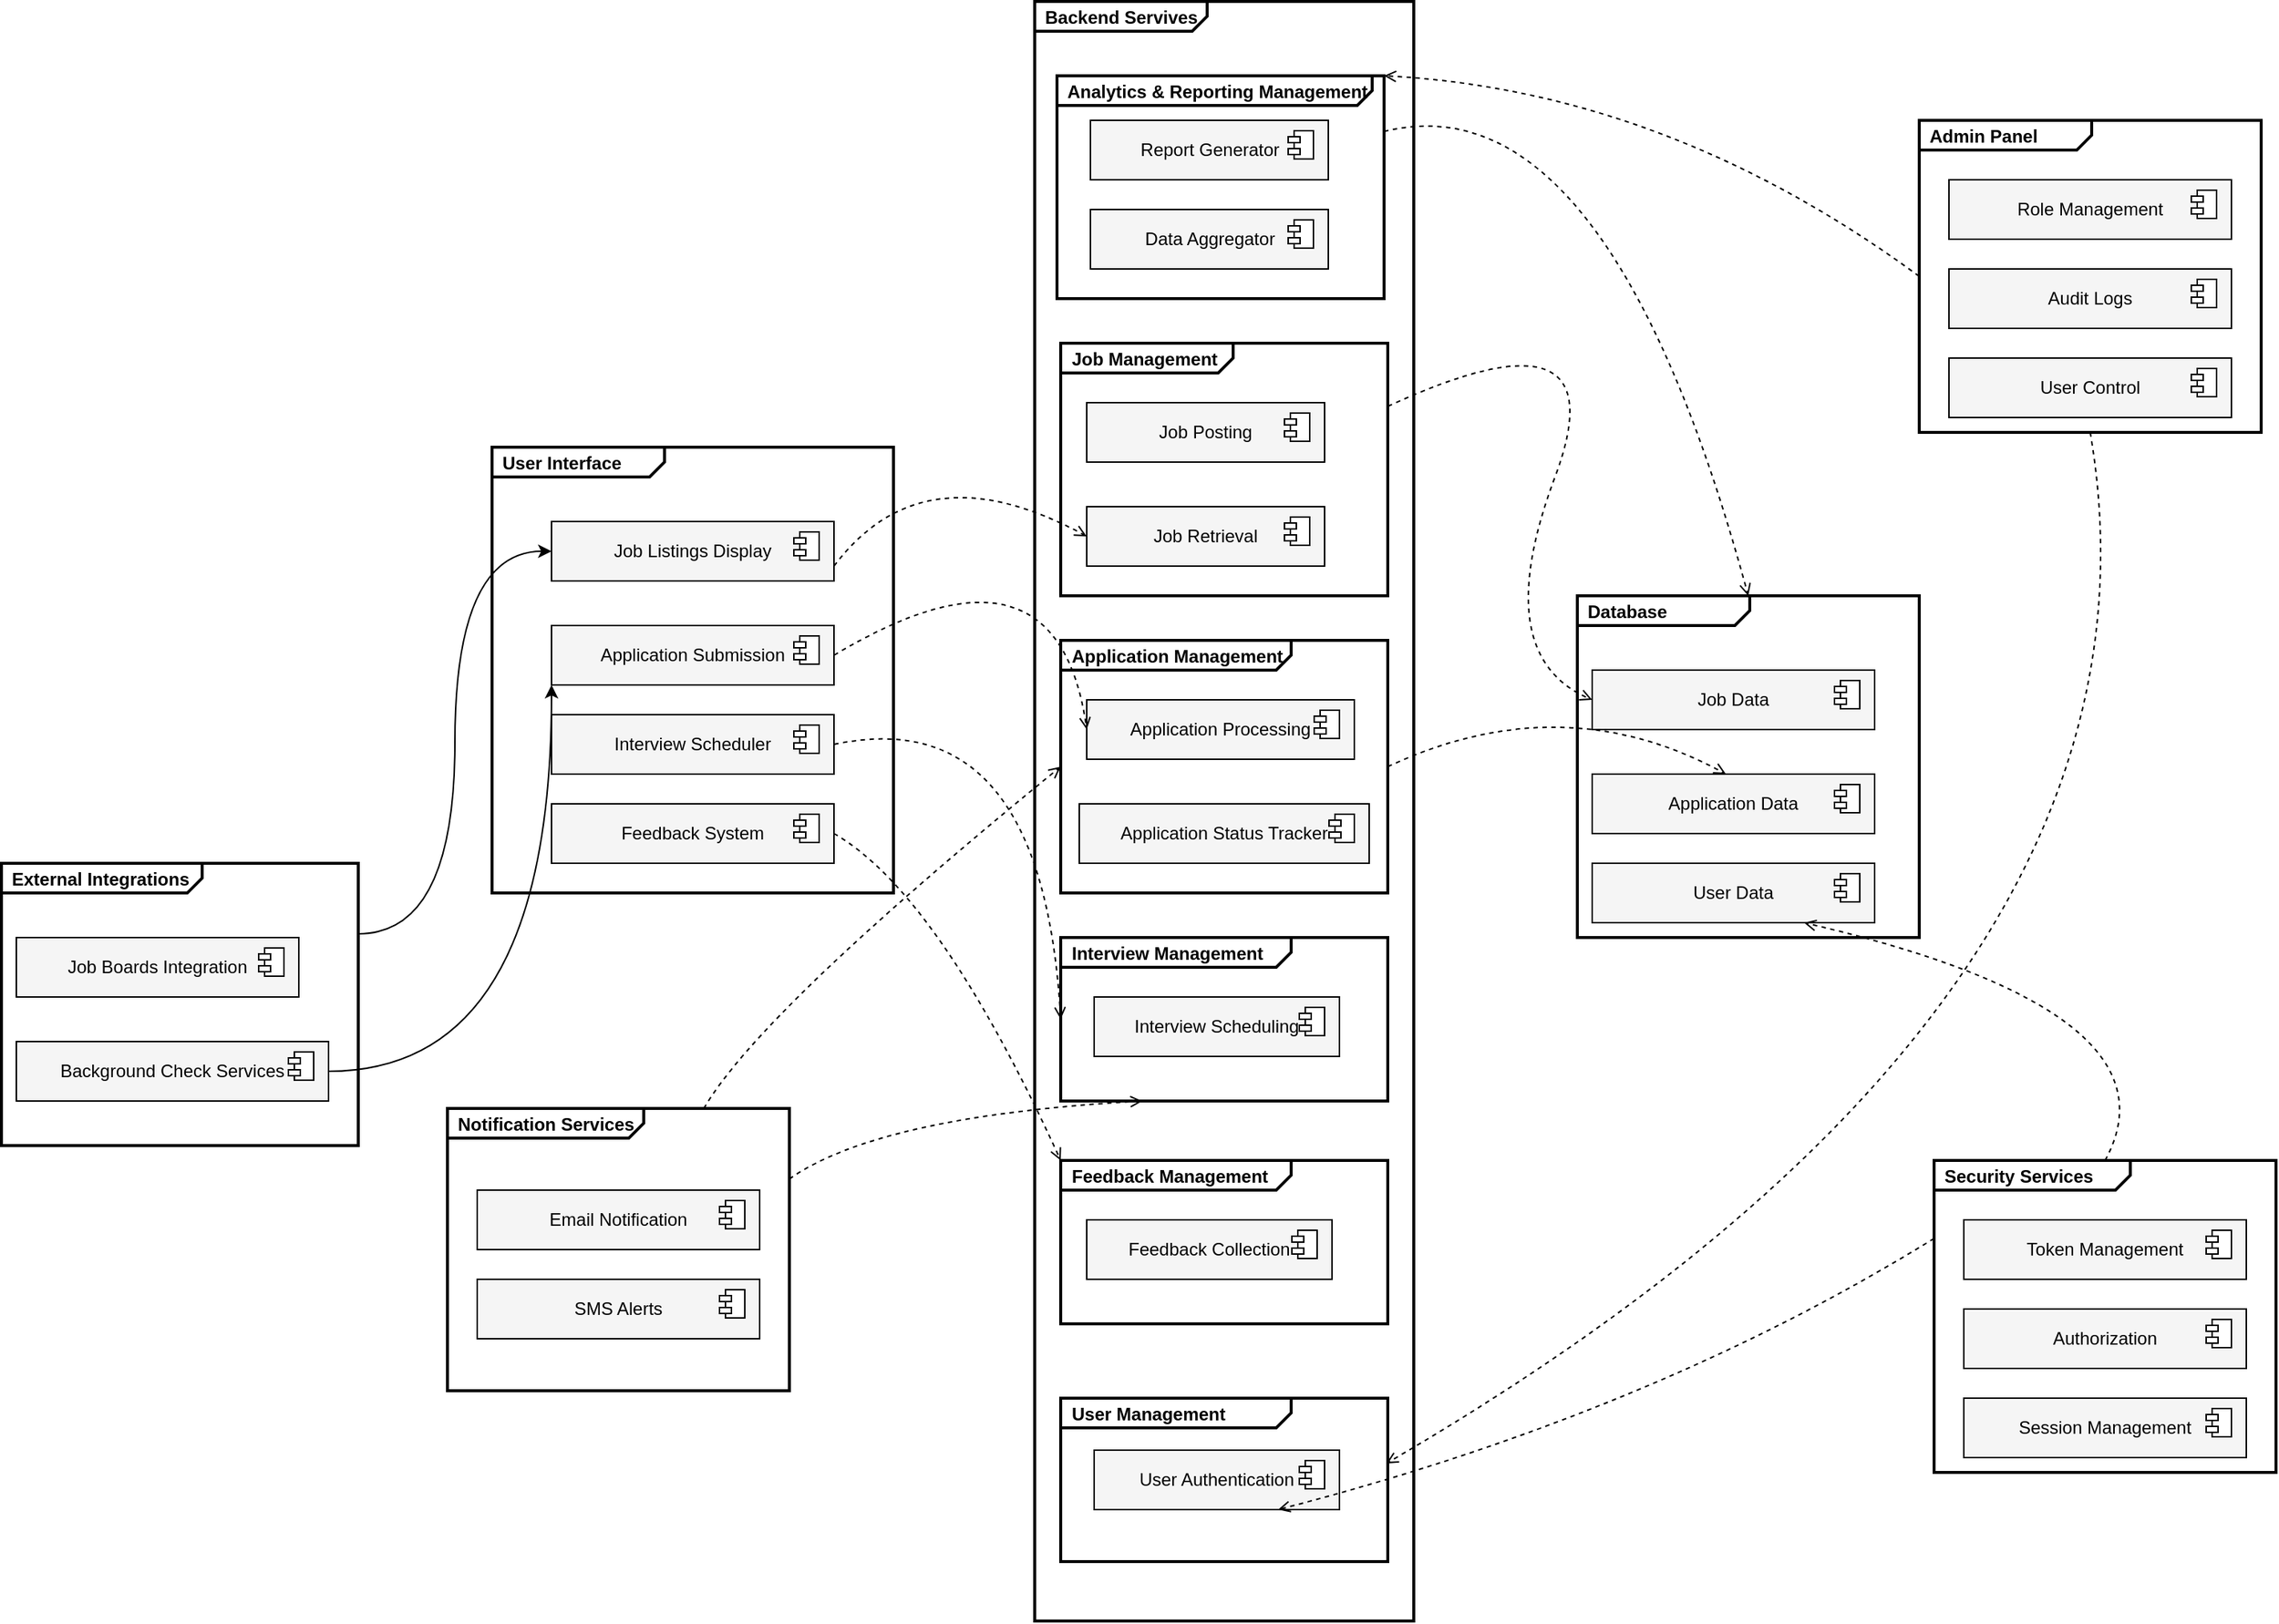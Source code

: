 <mxfile version="26.2.2">
  <diagram name="Page-1" id="Kxzv5TMR63JKxycCCTO2">
    <mxGraphModel dx="2426" dy="2148" grid="1" gridSize="10" guides="1" tooltips="1" connect="1" arrows="1" fold="1" page="1" pageScale="1" pageWidth="850" pageHeight="1100" math="0" shadow="0">
      <root>
        <mxCell id="0" />
        <mxCell id="1" parent="0" />
        <mxCell id="NKLawjpNbIKaOx5l7tN0-3" value="&lt;p style=&quot;margin:0px;margin-top:4px;margin-left:7px;text-align:left;&quot;&gt;&lt;b&gt;Backend Servives&lt;/b&gt;&lt;/p&gt;" style="html=1;shape=mxgraph.sysml.package;overflow=fill;labelX=116.67;strokeWidth=2;align=center;" vertex="1" parent="1">
          <mxGeometry x="305" width="255" height="1090" as="geometry" />
        </mxCell>
        <mxCell id="NKLawjpNbIKaOx5l7tN0-6" value="&lt;p style=&quot;margin:0px;margin-top:4px;margin-left:7px;text-align:left;&quot;&gt;&lt;b&gt;Job Management&lt;/b&gt;&lt;/p&gt;" style="html=1;shape=mxgraph.sysml.package;overflow=fill;labelX=116.67;strokeWidth=2;align=center;" vertex="1" parent="1">
          <mxGeometry x="322.5" y="230" width="220" height="170" as="geometry" />
        </mxCell>
        <mxCell id="NKLawjpNbIKaOx5l7tN0-9" value="Job Posting" style="html=1;dropTarget=0;whiteSpace=wrap;fillColor=#F5F5F5;" vertex="1" parent="1">
          <mxGeometry x="340" y="270" width="160" height="40" as="geometry" />
        </mxCell>
        <mxCell id="NKLawjpNbIKaOx5l7tN0-10" value="" style="shape=module;jettyWidth=8;jettyHeight=4;" vertex="1" parent="NKLawjpNbIKaOx5l7tN0-9">
          <mxGeometry x="1" width="17" height="19" relative="1" as="geometry">
            <mxPoint x="-27" y="7" as="offset" />
          </mxGeometry>
        </mxCell>
        <mxCell id="NKLawjpNbIKaOx5l7tN0-11" value="Job Retrieval" style="html=1;dropTarget=0;whiteSpace=wrap;fillColor=#F5F5F5;" vertex="1" parent="1">
          <mxGeometry x="340" y="340" width="160" height="40" as="geometry" />
        </mxCell>
        <mxCell id="NKLawjpNbIKaOx5l7tN0-12" value="" style="shape=module;jettyWidth=8;jettyHeight=4;" vertex="1" parent="NKLawjpNbIKaOx5l7tN0-11">
          <mxGeometry x="1" width="17" height="19" relative="1" as="geometry">
            <mxPoint x="-27" y="7" as="offset" />
          </mxGeometry>
        </mxCell>
        <mxCell id="NKLawjpNbIKaOx5l7tN0-14" value="&lt;p style=&quot;margin:0px;margin-top:4px;margin-left:7px;text-align:left;&quot;&gt;&lt;b&gt;Application Management&lt;/b&gt;&lt;/p&gt;" style="html=1;shape=mxgraph.sysml.package;overflow=fill;labelX=155.5;strokeWidth=2;align=center;" vertex="1" parent="1">
          <mxGeometry x="322.5" y="430" width="220" height="170" as="geometry" />
        </mxCell>
        <mxCell id="NKLawjpNbIKaOx5l7tN0-16" value="Application Processing" style="html=1;dropTarget=0;whiteSpace=wrap;fillColor=#F5F5F5;" vertex="1" parent="1">
          <mxGeometry x="340" y="470" width="180" height="40" as="geometry" />
        </mxCell>
        <mxCell id="NKLawjpNbIKaOx5l7tN0-17" value="" style="shape=module;jettyWidth=8;jettyHeight=4;" vertex="1" parent="NKLawjpNbIKaOx5l7tN0-16">
          <mxGeometry x="1" width="17" height="19" relative="1" as="geometry">
            <mxPoint x="-27" y="7" as="offset" />
          </mxGeometry>
        </mxCell>
        <mxCell id="NKLawjpNbIKaOx5l7tN0-18" value="Application Status Tracker" style="html=1;dropTarget=0;whiteSpace=wrap;fillColor=#F5F5F5;" vertex="1" parent="1">
          <mxGeometry x="335" y="540" width="195" height="40" as="geometry" />
        </mxCell>
        <mxCell id="NKLawjpNbIKaOx5l7tN0-19" value="" style="shape=module;jettyWidth=8;jettyHeight=4;" vertex="1" parent="NKLawjpNbIKaOx5l7tN0-18">
          <mxGeometry x="1" width="17" height="19" relative="1" as="geometry">
            <mxPoint x="-27" y="7" as="offset" />
          </mxGeometry>
        </mxCell>
        <mxCell id="NKLawjpNbIKaOx5l7tN0-21" value="&lt;p style=&quot;margin:0px;margin-top:4px;margin-left:7px;text-align:left;&quot;&gt;&lt;b&gt;Interview Management&lt;/b&gt;&lt;/p&gt;" style="html=1;shape=mxgraph.sysml.package;overflow=fill;labelX=155.5;strokeWidth=2;align=center;" vertex="1" parent="1">
          <mxGeometry x="322.5" y="630" width="220" height="110" as="geometry" />
        </mxCell>
        <mxCell id="NKLawjpNbIKaOx5l7tN0-23" value="Interview Scheduling" style="html=1;dropTarget=0;whiteSpace=wrap;fillColor=#F5F5F5;" vertex="1" parent="1">
          <mxGeometry x="345" y="670" width="165" height="40" as="geometry" />
        </mxCell>
        <mxCell id="NKLawjpNbIKaOx5l7tN0-24" value="" style="shape=module;jettyWidth=8;jettyHeight=4;" vertex="1" parent="NKLawjpNbIKaOx5l7tN0-23">
          <mxGeometry x="1" width="17" height="19" relative="1" as="geometry">
            <mxPoint x="-27" y="7" as="offset" />
          </mxGeometry>
        </mxCell>
        <mxCell id="NKLawjpNbIKaOx5l7tN0-25" value="&lt;p style=&quot;margin:0px;margin-top:4px;margin-left:7px;text-align:left;&quot;&gt;&lt;b&gt;User Management&amp;nbsp;&lt;/b&gt;&lt;/p&gt;" style="html=1;shape=mxgraph.sysml.package;overflow=fill;labelX=155.5;strokeWidth=2;align=center;" vertex="1" parent="1">
          <mxGeometry x="322.5" y="940" width="220" height="110" as="geometry" />
        </mxCell>
        <mxCell id="NKLawjpNbIKaOx5l7tN0-28" value="User Authentication" style="html=1;dropTarget=0;whiteSpace=wrap;fillColor=#F5F5F5;" vertex="1" parent="1">
          <mxGeometry x="345" y="975" width="165" height="40" as="geometry" />
        </mxCell>
        <mxCell id="NKLawjpNbIKaOx5l7tN0-29" value="" style="shape=module;jettyWidth=8;jettyHeight=4;" vertex="1" parent="NKLawjpNbIKaOx5l7tN0-28">
          <mxGeometry x="1" width="17" height="19" relative="1" as="geometry">
            <mxPoint x="-27" y="7" as="offset" />
          </mxGeometry>
        </mxCell>
        <mxCell id="NKLawjpNbIKaOx5l7tN0-30" value="&lt;p style=&quot;margin:0px;margin-top:4px;margin-left:7px;text-align:left;&quot;&gt;&lt;b&gt;User Interface&lt;/b&gt;&lt;/p&gt;" style="html=1;shape=mxgraph.sysml.package;overflow=fill;labelX=116.67;strokeWidth=2;align=center;" vertex="1" parent="1">
          <mxGeometry x="-60" y="300" width="270" height="300" as="geometry" />
        </mxCell>
        <mxCell id="NKLawjpNbIKaOx5l7tN0-31" value="Job Listings Display" style="html=1;dropTarget=0;whiteSpace=wrap;fillColor=#F5F5F5;" vertex="1" parent="1">
          <mxGeometry x="-20" y="350" width="190" height="40" as="geometry" />
        </mxCell>
        <mxCell id="NKLawjpNbIKaOx5l7tN0-32" value="" style="shape=module;jettyWidth=8;jettyHeight=4;" vertex="1" parent="NKLawjpNbIKaOx5l7tN0-31">
          <mxGeometry x="1" width="17" height="19" relative="1" as="geometry">
            <mxPoint x="-27" y="7" as="offset" />
          </mxGeometry>
        </mxCell>
        <mxCell id="NKLawjpNbIKaOx5l7tN0-36" value="Application Submission" style="html=1;dropTarget=0;whiteSpace=wrap;fillColor=#F5F5F5;" vertex="1" parent="1">
          <mxGeometry x="-20" y="420" width="190" height="40" as="geometry" />
        </mxCell>
        <mxCell id="NKLawjpNbIKaOx5l7tN0-37" value="" style="shape=module;jettyWidth=8;jettyHeight=4;" vertex="1" parent="NKLawjpNbIKaOx5l7tN0-36">
          <mxGeometry x="1" width="17" height="19" relative="1" as="geometry">
            <mxPoint x="-27" y="7" as="offset" />
          </mxGeometry>
        </mxCell>
        <mxCell id="NKLawjpNbIKaOx5l7tN0-39" value="Interview Scheduler" style="html=1;dropTarget=0;whiteSpace=wrap;fillColor=#F5F5F5;" vertex="1" parent="1">
          <mxGeometry x="-20" y="480" width="190" height="40" as="geometry" />
        </mxCell>
        <mxCell id="NKLawjpNbIKaOx5l7tN0-40" value="" style="shape=module;jettyWidth=8;jettyHeight=4;" vertex="1" parent="NKLawjpNbIKaOx5l7tN0-39">
          <mxGeometry x="1" width="17" height="19" relative="1" as="geometry">
            <mxPoint x="-27" y="7" as="offset" />
          </mxGeometry>
        </mxCell>
        <mxCell id="NKLawjpNbIKaOx5l7tN0-42" value="Feedback System" style="html=1;dropTarget=0;whiteSpace=wrap;fillColor=#F5F5F5;" vertex="1" parent="1">
          <mxGeometry x="-20" y="540" width="190" height="40" as="geometry" />
        </mxCell>
        <mxCell id="NKLawjpNbIKaOx5l7tN0-43" value="" style="shape=module;jettyWidth=8;jettyHeight=4;" vertex="1" parent="NKLawjpNbIKaOx5l7tN0-42">
          <mxGeometry x="1" width="17" height="19" relative="1" as="geometry">
            <mxPoint x="-27" y="7" as="offset" />
          </mxGeometry>
        </mxCell>
        <mxCell id="NKLawjpNbIKaOx5l7tN0-45" value="&lt;p style=&quot;margin:0px;margin-top:4px;margin-left:7px;text-align:left;&quot;&gt;&lt;b&gt;External Integrations&lt;/b&gt;&lt;/p&gt;" style="html=1;shape=mxgraph.sysml.package;overflow=fill;labelX=135.83;strokeWidth=2;align=center;" vertex="1" parent="1">
          <mxGeometry x="-390" y="580" width="240" height="190" as="geometry" />
        </mxCell>
        <mxCell id="NKLawjpNbIKaOx5l7tN0-46" value="Job Boards Integration" style="html=1;dropTarget=0;whiteSpace=wrap;fillColor=#F5F5F5;" vertex="1" parent="1">
          <mxGeometry x="-380" y="630" width="190" height="40" as="geometry" />
        </mxCell>
        <mxCell id="NKLawjpNbIKaOx5l7tN0-47" value="" style="shape=module;jettyWidth=8;jettyHeight=4;" vertex="1" parent="NKLawjpNbIKaOx5l7tN0-46">
          <mxGeometry x="1" width="17" height="19" relative="1" as="geometry">
            <mxPoint x="-27" y="7" as="offset" />
          </mxGeometry>
        </mxCell>
        <mxCell id="NKLawjpNbIKaOx5l7tN0-49" value="Background Check Services" style="html=1;dropTarget=0;whiteSpace=wrap;fillColor=#F5F5F5;" vertex="1" parent="1">
          <mxGeometry x="-380" y="700" width="210" height="40" as="geometry" />
        </mxCell>
        <mxCell id="NKLawjpNbIKaOx5l7tN0-50" value="" style="shape=module;jettyWidth=8;jettyHeight=4;" vertex="1" parent="NKLawjpNbIKaOx5l7tN0-49">
          <mxGeometry x="1" width="17" height="19" relative="1" as="geometry">
            <mxPoint x="-27" y="7" as="offset" />
          </mxGeometry>
        </mxCell>
        <mxCell id="NKLawjpNbIKaOx5l7tN0-52" value="&lt;p style=&quot;margin:0px;margin-top:4px;margin-left:7px;text-align:left;&quot;&gt;&lt;b&gt;Database&lt;/b&gt;&lt;/p&gt;" style="html=1;shape=mxgraph.sysml.package;overflow=fill;labelX=116.67;strokeWidth=2;align=center;" vertex="1" parent="1">
          <mxGeometry x="670" y="400" width="230" height="230" as="geometry" />
        </mxCell>
        <mxCell id="NKLawjpNbIKaOx5l7tN0-53" value="Job Data" style="html=1;dropTarget=0;whiteSpace=wrap;fillColor=#F5F5F5;" vertex="1" parent="1">
          <mxGeometry x="680" y="450" width="190" height="40" as="geometry" />
        </mxCell>
        <mxCell id="NKLawjpNbIKaOx5l7tN0-54" value="" style="shape=module;jettyWidth=8;jettyHeight=4;" vertex="1" parent="NKLawjpNbIKaOx5l7tN0-53">
          <mxGeometry x="1" width="17" height="19" relative="1" as="geometry">
            <mxPoint x="-27" y="7" as="offset" />
          </mxGeometry>
        </mxCell>
        <mxCell id="NKLawjpNbIKaOx5l7tN0-55" value="Application Data" style="html=1;dropTarget=0;whiteSpace=wrap;fillColor=#F5F5F5;" vertex="1" parent="1">
          <mxGeometry x="680" y="520" width="190" height="40" as="geometry" />
        </mxCell>
        <mxCell id="NKLawjpNbIKaOx5l7tN0-56" value="" style="shape=module;jettyWidth=8;jettyHeight=4;" vertex="1" parent="NKLawjpNbIKaOx5l7tN0-55">
          <mxGeometry x="1" width="17" height="19" relative="1" as="geometry">
            <mxPoint x="-27" y="7" as="offset" />
          </mxGeometry>
        </mxCell>
        <mxCell id="NKLawjpNbIKaOx5l7tN0-62" value="" style="html=1;verticalAlign=bottom;labelBackgroundColor=none;endArrow=open;endFill=0;dashed=1;rounded=0;curved=1;exitX=1;exitY=0.75;exitDx=0;exitDy=0;entryX=0;entryY=0.5;entryDx=0;entryDy=0;" edge="1" parent="1" source="NKLawjpNbIKaOx5l7tN0-31" target="NKLawjpNbIKaOx5l7tN0-11">
          <mxGeometry width="160" relative="1" as="geometry">
            <mxPoint x="130" y="700" as="sourcePoint" />
            <mxPoint x="290" y="390" as="targetPoint" />
            <Array as="points">
              <mxPoint x="230" y="300" />
            </Array>
          </mxGeometry>
        </mxCell>
        <mxCell id="NKLawjpNbIKaOx5l7tN0-64" style="edgeStyle=orthogonalEdgeStyle;rounded=0;orthogonalLoop=1;jettySize=auto;html=1;exitX=1;exitY=0.25;exitDx=0;exitDy=0;exitPerimeter=0;entryX=0;entryY=0.5;entryDx=0;entryDy=0;curved=1;" edge="1" parent="1" source="NKLawjpNbIKaOx5l7tN0-45" target="NKLawjpNbIKaOx5l7tN0-31">
          <mxGeometry relative="1" as="geometry" />
        </mxCell>
        <mxCell id="NKLawjpNbIKaOx5l7tN0-65" value="" style="html=1;verticalAlign=bottom;labelBackgroundColor=none;endArrow=open;endFill=0;dashed=1;rounded=0;curved=1;exitX=1;exitY=0.5;exitDx=0;exitDy=0;entryX=0;entryY=0.5;entryDx=0;entryDy=0;" edge="1" parent="1" source="NKLawjpNbIKaOx5l7tN0-36" target="NKLawjpNbIKaOx5l7tN0-16">
          <mxGeometry width="160" relative="1" as="geometry">
            <mxPoint x="260" y="430" as="sourcePoint" />
            <mxPoint x="430" y="340" as="targetPoint" />
            <Array as="points">
              <mxPoint x="320" y="350" />
            </Array>
          </mxGeometry>
        </mxCell>
        <mxCell id="NKLawjpNbIKaOx5l7tN0-66" value="" style="html=1;verticalAlign=bottom;labelBackgroundColor=none;endArrow=open;endFill=0;dashed=1;rounded=0;curved=1;exitX=1;exitY=0.5;exitDx=0;exitDy=0;entryX=0;entryY=0.5;entryDx=0;entryDy=0;entryPerimeter=0;" edge="1" parent="1" source="NKLawjpNbIKaOx5l7tN0-39" target="NKLawjpNbIKaOx5l7tN0-21">
          <mxGeometry width="160" relative="1" as="geometry">
            <mxPoint x="250" y="550" as="sourcePoint" />
            <mxPoint x="420" y="460" as="targetPoint" />
            <Array as="points">
              <mxPoint x="310" y="470" />
            </Array>
          </mxGeometry>
        </mxCell>
        <mxCell id="NKLawjpNbIKaOx5l7tN0-67" value="" style="html=1;verticalAlign=bottom;labelBackgroundColor=none;endArrow=open;endFill=0;dashed=1;rounded=0;curved=1;exitX=1;exitY=0.5;exitDx=0;exitDy=0;entryX=0;entryY=0;entryDx=0;entryDy=0;entryPerimeter=0;" edge="1" parent="1" source="NKLawjpNbIKaOx5l7tN0-42" target="NKLawjpNbIKaOx5l7tN0-68">
          <mxGeometry width="160" relative="1" as="geometry">
            <mxPoint x="180" y="680" as="sourcePoint" />
            <mxPoint x="230" y="820" as="targetPoint" />
            <Array as="points">
              <mxPoint x="240" y="600" />
            </Array>
          </mxGeometry>
        </mxCell>
        <mxCell id="NKLawjpNbIKaOx5l7tN0-68" value="&lt;p style=&quot;margin:0px;margin-top:4px;margin-left:7px;text-align:left;&quot;&gt;&lt;b&gt;Feedback Management&lt;/b&gt;&lt;/p&gt;" style="html=1;shape=mxgraph.sysml.package;overflow=fill;labelX=155.5;strokeWidth=2;align=center;" vertex="1" parent="1">
          <mxGeometry x="322.5" y="780" width="220" height="110" as="geometry" />
        </mxCell>
        <mxCell id="NKLawjpNbIKaOx5l7tN0-72" value="Feedback Collection" style="html=1;dropTarget=0;whiteSpace=wrap;fillColor=#F5F5F5;" vertex="1" parent="1">
          <mxGeometry x="340" y="820" width="165" height="40" as="geometry" />
        </mxCell>
        <mxCell id="NKLawjpNbIKaOx5l7tN0-73" value="" style="shape=module;jettyWidth=8;jettyHeight=4;" vertex="1" parent="NKLawjpNbIKaOx5l7tN0-72">
          <mxGeometry x="1" width="17" height="19" relative="1" as="geometry">
            <mxPoint x="-27" y="7" as="offset" />
          </mxGeometry>
        </mxCell>
        <mxCell id="NKLawjpNbIKaOx5l7tN0-79" value="" style="html=1;verticalAlign=bottom;labelBackgroundColor=none;endArrow=open;endFill=0;dashed=1;rounded=0;curved=1;exitX=1;exitY=0.25;exitDx=0;exitDy=0;entryX=0;entryY=0.5;entryDx=0;entryDy=0;exitPerimeter=0;" edge="1" parent="1" source="NKLawjpNbIKaOx5l7tN0-6" target="NKLawjpNbIKaOx5l7tN0-53">
          <mxGeometry width="160" relative="1" as="geometry">
            <mxPoint x="640" y="280" as="sourcePoint" />
            <mxPoint x="810" y="260" as="targetPoint" />
            <Array as="points">
              <mxPoint x="700" y="200" />
              <mxPoint x="610" y="440" />
            </Array>
          </mxGeometry>
        </mxCell>
        <mxCell id="NKLawjpNbIKaOx5l7tN0-80" value="" style="html=1;verticalAlign=bottom;labelBackgroundColor=none;endArrow=open;endFill=0;dashed=1;rounded=0;curved=1;exitX=1;exitY=0.5;exitDx=0;exitDy=0;entryX=0;entryY=0.5;entryDx=0;entryDy=0;exitPerimeter=0;" edge="1" parent="1" source="NKLawjpNbIKaOx5l7tN0-14">
          <mxGeometry width="160" relative="1" as="geometry">
            <mxPoint x="600" y="540" as="sourcePoint" />
            <mxPoint x="770" y="520" as="targetPoint" />
            <Array as="points">
              <mxPoint x="660" y="460" />
            </Array>
          </mxGeometry>
        </mxCell>
        <mxCell id="NKLawjpNbIKaOx5l7tN0-83" style="edgeStyle=orthogonalEdgeStyle;rounded=0;orthogonalLoop=1;jettySize=auto;html=1;exitX=1;exitY=0.5;exitDx=0;exitDy=0;entryX=0;entryY=1;entryDx=0;entryDy=0;curved=1;" edge="1" parent="1" source="NKLawjpNbIKaOx5l7tN0-49" target="NKLawjpNbIKaOx5l7tN0-36">
          <mxGeometry relative="1" as="geometry">
            <mxPoint x="-20" y="670" as="sourcePoint" />
            <mxPoint x="110" y="412" as="targetPoint" />
          </mxGeometry>
        </mxCell>
        <mxCell id="NKLawjpNbIKaOx5l7tN0-84" value="&lt;p style=&quot;margin:0px;margin-top:4px;margin-left:7px;text-align:left;&quot;&gt;&lt;b&gt;&lt;span style=&quot;background-color: transparent; color: light-dark(rgb(0, 0, 0), rgb(255, 255, 255)); text-align: center;&quot;&gt;Analytics &amp;amp; Reporting&lt;/span&gt;&amp;nbsp;Management&lt;/b&gt;&lt;/p&gt;" style="html=1;shape=mxgraph.sysml.package;overflow=fill;labelX=212.67;strokeWidth=2;align=center;" vertex="1" parent="1">
          <mxGeometry x="320" y="50" width="220" height="150" as="geometry" />
        </mxCell>
        <mxCell id="NKLawjpNbIKaOx5l7tN0-86" value="Report Generator" style="html=1;dropTarget=0;whiteSpace=wrap;fillColor=#F5F5F5;" vertex="1" parent="1">
          <mxGeometry x="342.5" y="80" width="160" height="40" as="geometry" />
        </mxCell>
        <mxCell id="NKLawjpNbIKaOx5l7tN0-87" value="" style="shape=module;jettyWidth=8;jettyHeight=4;" vertex="1" parent="NKLawjpNbIKaOx5l7tN0-86">
          <mxGeometry x="1" width="17" height="19" relative="1" as="geometry">
            <mxPoint x="-27" y="7" as="offset" />
          </mxGeometry>
        </mxCell>
        <mxCell id="NKLawjpNbIKaOx5l7tN0-91" value="Data Aggregator" style="html=1;dropTarget=0;whiteSpace=wrap;fillColor=#F5F5F5;" vertex="1" parent="1">
          <mxGeometry x="342.5" y="140" width="160" height="40" as="geometry" />
        </mxCell>
        <mxCell id="NKLawjpNbIKaOx5l7tN0-92" value="" style="shape=module;jettyWidth=8;jettyHeight=4;" vertex="1" parent="NKLawjpNbIKaOx5l7tN0-91">
          <mxGeometry x="1" width="17" height="19" relative="1" as="geometry">
            <mxPoint x="-27" y="7" as="offset" />
          </mxGeometry>
        </mxCell>
        <mxCell id="NKLawjpNbIKaOx5l7tN0-94" value="" style="html=1;verticalAlign=bottom;labelBackgroundColor=none;endArrow=open;endFill=0;dashed=1;rounded=0;curved=1;exitX=1;exitY=0.25;exitDx=0;exitDy=0;exitPerimeter=0;entryX=0.5;entryY=0;entryDx=0;entryDy=0;entryPerimeter=0;" edge="1" parent="1" source="NKLawjpNbIKaOx5l7tN0-84" target="NKLawjpNbIKaOx5l7tN0-52">
          <mxGeometry width="160" relative="1" as="geometry">
            <mxPoint x="630" y="130" as="sourcePoint" />
            <mxPoint x="800" y="110" as="targetPoint" />
            <Array as="points">
              <mxPoint x="690" y="50" />
            </Array>
          </mxGeometry>
        </mxCell>
        <mxCell id="NKLawjpNbIKaOx5l7tN0-95" value="&lt;p style=&quot;margin:0px;margin-top:4px;margin-left:7px;text-align:left;&quot;&gt;&lt;b&gt;Notification Services&lt;/b&gt;&lt;/p&gt;" style="html=1;shape=mxgraph.sysml.package;overflow=fill;labelX=132.67;strokeWidth=2;align=center;" vertex="1" parent="1">
          <mxGeometry x="-90" y="745" width="230" height="190" as="geometry" />
        </mxCell>
        <mxCell id="NKLawjpNbIKaOx5l7tN0-97" value="Email Notification" style="html=1;dropTarget=0;whiteSpace=wrap;fillColor=#F5F5F5;" vertex="1" parent="1">
          <mxGeometry x="-70" y="800" width="190" height="40" as="geometry" />
        </mxCell>
        <mxCell id="NKLawjpNbIKaOx5l7tN0-98" value="" style="shape=module;jettyWidth=8;jettyHeight=4;" vertex="1" parent="NKLawjpNbIKaOx5l7tN0-97">
          <mxGeometry x="1" width="17" height="19" relative="1" as="geometry">
            <mxPoint x="-27" y="7" as="offset" />
          </mxGeometry>
        </mxCell>
        <mxCell id="NKLawjpNbIKaOx5l7tN0-99" value="SMS Alerts" style="html=1;dropTarget=0;whiteSpace=wrap;fillColor=#F5F5F5;" vertex="1" parent="1">
          <mxGeometry x="-70" y="860" width="190" height="40" as="geometry" />
        </mxCell>
        <mxCell id="NKLawjpNbIKaOx5l7tN0-100" value="" style="shape=module;jettyWidth=8;jettyHeight=4;" vertex="1" parent="NKLawjpNbIKaOx5l7tN0-99">
          <mxGeometry x="1" width="17" height="19" relative="1" as="geometry">
            <mxPoint x="-27" y="7" as="offset" />
          </mxGeometry>
        </mxCell>
        <mxCell id="NKLawjpNbIKaOx5l7tN0-105" value="" style="html=1;verticalAlign=bottom;labelBackgroundColor=none;endArrow=open;endFill=0;dashed=1;rounded=0;curved=1;exitX=1;exitY=0.25;exitDx=0;exitDy=0;exitPerimeter=0;entryX=0.25;entryY=1;entryDx=0;entryDy=0;entryPerimeter=0;" edge="1" parent="1" source="NKLawjpNbIKaOx5l7tN0-95" target="NKLawjpNbIKaOx5l7tN0-21">
          <mxGeometry width="160" relative="1" as="geometry">
            <mxPoint x="140" y="700" as="sourcePoint" />
            <mxPoint x="300" y="700" as="targetPoint" />
            <Array as="points">
              <mxPoint x="200" y="750" />
            </Array>
          </mxGeometry>
        </mxCell>
        <mxCell id="NKLawjpNbIKaOx5l7tN0-106" value="" style="html=1;verticalAlign=bottom;labelBackgroundColor=none;endArrow=open;endFill=0;dashed=1;rounded=0;curved=1;exitX=0.75;exitY=0;exitDx=0;exitDy=0;exitPerimeter=0;entryX=0;entryY=0.5;entryDx=0;entryDy=0;entryPerimeter=0;" edge="1" parent="1" source="NKLawjpNbIKaOx5l7tN0-95" target="NKLawjpNbIKaOx5l7tN0-14">
          <mxGeometry width="160" relative="1" as="geometry">
            <mxPoint x="140" y="700" as="sourcePoint" />
            <mxPoint x="300" y="700" as="targetPoint" />
            <Array as="points">
              <mxPoint x="120" y="680" />
            </Array>
          </mxGeometry>
        </mxCell>
        <mxCell id="NKLawjpNbIKaOx5l7tN0-107" value="&lt;p style=&quot;margin:0px;margin-top:4px;margin-left:7px;text-align:left;&quot;&gt;&lt;b&gt;Admin Panel&lt;/b&gt;&lt;/p&gt;" style="html=1;shape=mxgraph.sysml.package;overflow=fill;labelX=116.67;strokeWidth=2;align=center;" vertex="1" parent="1">
          <mxGeometry x="900" y="80" width="230" height="210" as="geometry" />
        </mxCell>
        <mxCell id="NKLawjpNbIKaOx5l7tN0-108" value="Role Management" style="html=1;dropTarget=0;whiteSpace=wrap;fillColor=#F5F5F5;" vertex="1" parent="1">
          <mxGeometry x="920" y="120" width="190" height="40" as="geometry" />
        </mxCell>
        <mxCell id="NKLawjpNbIKaOx5l7tN0-109" value="" style="shape=module;jettyWidth=8;jettyHeight=4;" vertex="1" parent="NKLawjpNbIKaOx5l7tN0-108">
          <mxGeometry x="1" width="17" height="19" relative="1" as="geometry">
            <mxPoint x="-27" y="7" as="offset" />
          </mxGeometry>
        </mxCell>
        <mxCell id="NKLawjpNbIKaOx5l7tN0-110" value="Audit Logs" style="html=1;dropTarget=0;whiteSpace=wrap;fillColor=#F5F5F5;" vertex="1" parent="1">
          <mxGeometry x="920" y="180" width="190" height="40" as="geometry" />
        </mxCell>
        <mxCell id="NKLawjpNbIKaOx5l7tN0-111" value="" style="shape=module;jettyWidth=8;jettyHeight=4;" vertex="1" parent="NKLawjpNbIKaOx5l7tN0-110">
          <mxGeometry x="1" width="17" height="19" relative="1" as="geometry">
            <mxPoint x="-27" y="7" as="offset" />
          </mxGeometry>
        </mxCell>
        <mxCell id="NKLawjpNbIKaOx5l7tN0-113" value="User Control" style="html=1;dropTarget=0;whiteSpace=wrap;fillColor=#F5F5F5;" vertex="1" parent="1">
          <mxGeometry x="920" y="240" width="190" height="40" as="geometry" />
        </mxCell>
        <mxCell id="NKLawjpNbIKaOx5l7tN0-114" value="" style="shape=module;jettyWidth=8;jettyHeight=4;" vertex="1" parent="NKLawjpNbIKaOx5l7tN0-113">
          <mxGeometry x="1" width="17" height="19" relative="1" as="geometry">
            <mxPoint x="-27" y="7" as="offset" />
          </mxGeometry>
        </mxCell>
        <mxCell id="NKLawjpNbIKaOx5l7tN0-116" value="" style="html=1;verticalAlign=bottom;labelBackgroundColor=none;endArrow=open;endFill=0;dashed=1;rounded=0;curved=1;exitX=0;exitY=0.5;exitDx=0;exitDy=0;exitPerimeter=0;entryX=1;entryY=0;entryDx=0;entryDy=0;entryPerimeter=0;" edge="1" parent="1" source="NKLawjpNbIKaOx5l7tN0-107" target="NKLawjpNbIKaOx5l7tN0-84">
          <mxGeometry width="160" relative="1" as="geometry">
            <mxPoint x="980" y="510" as="sourcePoint" />
            <mxPoint x="1140" y="510" as="targetPoint" />
            <Array as="points">
              <mxPoint x="730" y="60" />
            </Array>
          </mxGeometry>
        </mxCell>
        <mxCell id="NKLawjpNbIKaOx5l7tN0-118" value="" style="html=1;verticalAlign=bottom;labelBackgroundColor=none;endArrow=open;endFill=0;dashed=1;rounded=0;curved=1;exitX=0.5;exitY=1;exitDx=0;exitDy=0;exitPerimeter=0;entryX=0.995;entryY=0.4;entryDx=0;entryDy=0;entryPerimeter=0;" edge="1" parent="1" source="NKLawjpNbIKaOx5l7tN0-107" target="NKLawjpNbIKaOx5l7tN0-25">
          <mxGeometry width="160" relative="1" as="geometry">
            <mxPoint x="1220" y="420" as="sourcePoint" />
            <mxPoint x="1380" y="420" as="targetPoint" />
            <Array as="points">
              <mxPoint x="1080" y="670" />
            </Array>
          </mxGeometry>
        </mxCell>
        <mxCell id="NKLawjpNbIKaOx5l7tN0-119" value="&lt;p style=&quot;margin:0px;margin-top:4px;margin-left:7px;text-align:left;&quot;&gt;&lt;b&gt;Security Services&lt;/b&gt;&lt;/p&gt;" style="html=1;shape=mxgraph.sysml.package;overflow=fill;labelX=132.67;strokeWidth=2;align=center;" vertex="1" parent="1">
          <mxGeometry x="910" y="780" width="230" height="210" as="geometry" />
        </mxCell>
        <mxCell id="NKLawjpNbIKaOx5l7tN0-120" value="Token Management" style="html=1;dropTarget=0;whiteSpace=wrap;fillColor=#F5F5F5;" vertex="1" parent="1">
          <mxGeometry x="930" y="820" width="190" height="40" as="geometry" />
        </mxCell>
        <mxCell id="NKLawjpNbIKaOx5l7tN0-121" value="" style="shape=module;jettyWidth=8;jettyHeight=4;" vertex="1" parent="NKLawjpNbIKaOx5l7tN0-120">
          <mxGeometry x="1" width="17" height="19" relative="1" as="geometry">
            <mxPoint x="-27" y="7" as="offset" />
          </mxGeometry>
        </mxCell>
        <mxCell id="NKLawjpNbIKaOx5l7tN0-125" value="Authorization" style="html=1;dropTarget=0;whiteSpace=wrap;fillColor=#F5F5F5;" vertex="1" parent="1">
          <mxGeometry x="930" y="880" width="190" height="40" as="geometry" />
        </mxCell>
        <mxCell id="NKLawjpNbIKaOx5l7tN0-126" value="" style="shape=module;jettyWidth=8;jettyHeight=4;" vertex="1" parent="NKLawjpNbIKaOx5l7tN0-125">
          <mxGeometry x="1" width="17" height="19" relative="1" as="geometry">
            <mxPoint x="-27" y="7" as="offset" />
          </mxGeometry>
        </mxCell>
        <mxCell id="NKLawjpNbIKaOx5l7tN0-128" value="Session Management" style="html=1;dropTarget=0;whiteSpace=wrap;fillColor=#F5F5F5;" vertex="1" parent="1">
          <mxGeometry x="930" y="940" width="190" height="40" as="geometry" />
        </mxCell>
        <mxCell id="NKLawjpNbIKaOx5l7tN0-129" value="" style="shape=module;jettyWidth=8;jettyHeight=4;" vertex="1" parent="NKLawjpNbIKaOx5l7tN0-128">
          <mxGeometry x="1" width="17" height="19" relative="1" as="geometry">
            <mxPoint x="-27" y="7" as="offset" />
          </mxGeometry>
        </mxCell>
        <mxCell id="NKLawjpNbIKaOx5l7tN0-132" value="" style="html=1;verticalAlign=bottom;labelBackgroundColor=none;endArrow=open;endFill=0;dashed=1;rounded=0;curved=1;exitX=0;exitY=0.25;exitDx=0;exitDy=0;exitPerimeter=0;entryX=0.75;entryY=1;entryDx=0;entryDy=0;" edge="1" parent="1" source="NKLawjpNbIKaOx5l7tN0-119" target="NKLawjpNbIKaOx5l7tN0-28">
          <mxGeometry width="160" relative="1" as="geometry">
            <mxPoint x="680" y="970" as="sourcePoint" />
            <mxPoint x="840" y="970" as="targetPoint" />
            <Array as="points">
              <mxPoint x="720" y="950" />
            </Array>
          </mxGeometry>
        </mxCell>
        <mxCell id="NKLawjpNbIKaOx5l7tN0-133" value="User Data" style="html=1;dropTarget=0;whiteSpace=wrap;fillColor=#F5F5F5;" vertex="1" parent="1">
          <mxGeometry x="680" y="580" width="190" height="40" as="geometry" />
        </mxCell>
        <mxCell id="NKLawjpNbIKaOx5l7tN0-134" value="" style="shape=module;jettyWidth=8;jettyHeight=4;" vertex="1" parent="NKLawjpNbIKaOx5l7tN0-133">
          <mxGeometry x="1" width="17" height="19" relative="1" as="geometry">
            <mxPoint x="-27" y="7" as="offset" />
          </mxGeometry>
        </mxCell>
        <mxCell id="NKLawjpNbIKaOx5l7tN0-136" value="" style="html=1;verticalAlign=bottom;labelBackgroundColor=none;endArrow=open;endFill=0;dashed=1;rounded=0;curved=1;exitX=0.5;exitY=0;exitDx=0;exitDy=0;exitPerimeter=0;entryX=0.75;entryY=1;entryDx=0;entryDy=0;" edge="1" parent="1" source="NKLawjpNbIKaOx5l7tN0-119" target="NKLawjpNbIKaOx5l7tN0-133">
          <mxGeometry width="160" relative="1" as="geometry">
            <mxPoint x="640" y="700" as="sourcePoint" />
            <mxPoint x="800" y="700" as="targetPoint" />
            <Array as="points">
              <mxPoint x="1080" y="680" />
            </Array>
          </mxGeometry>
        </mxCell>
      </root>
    </mxGraphModel>
  </diagram>
</mxfile>
